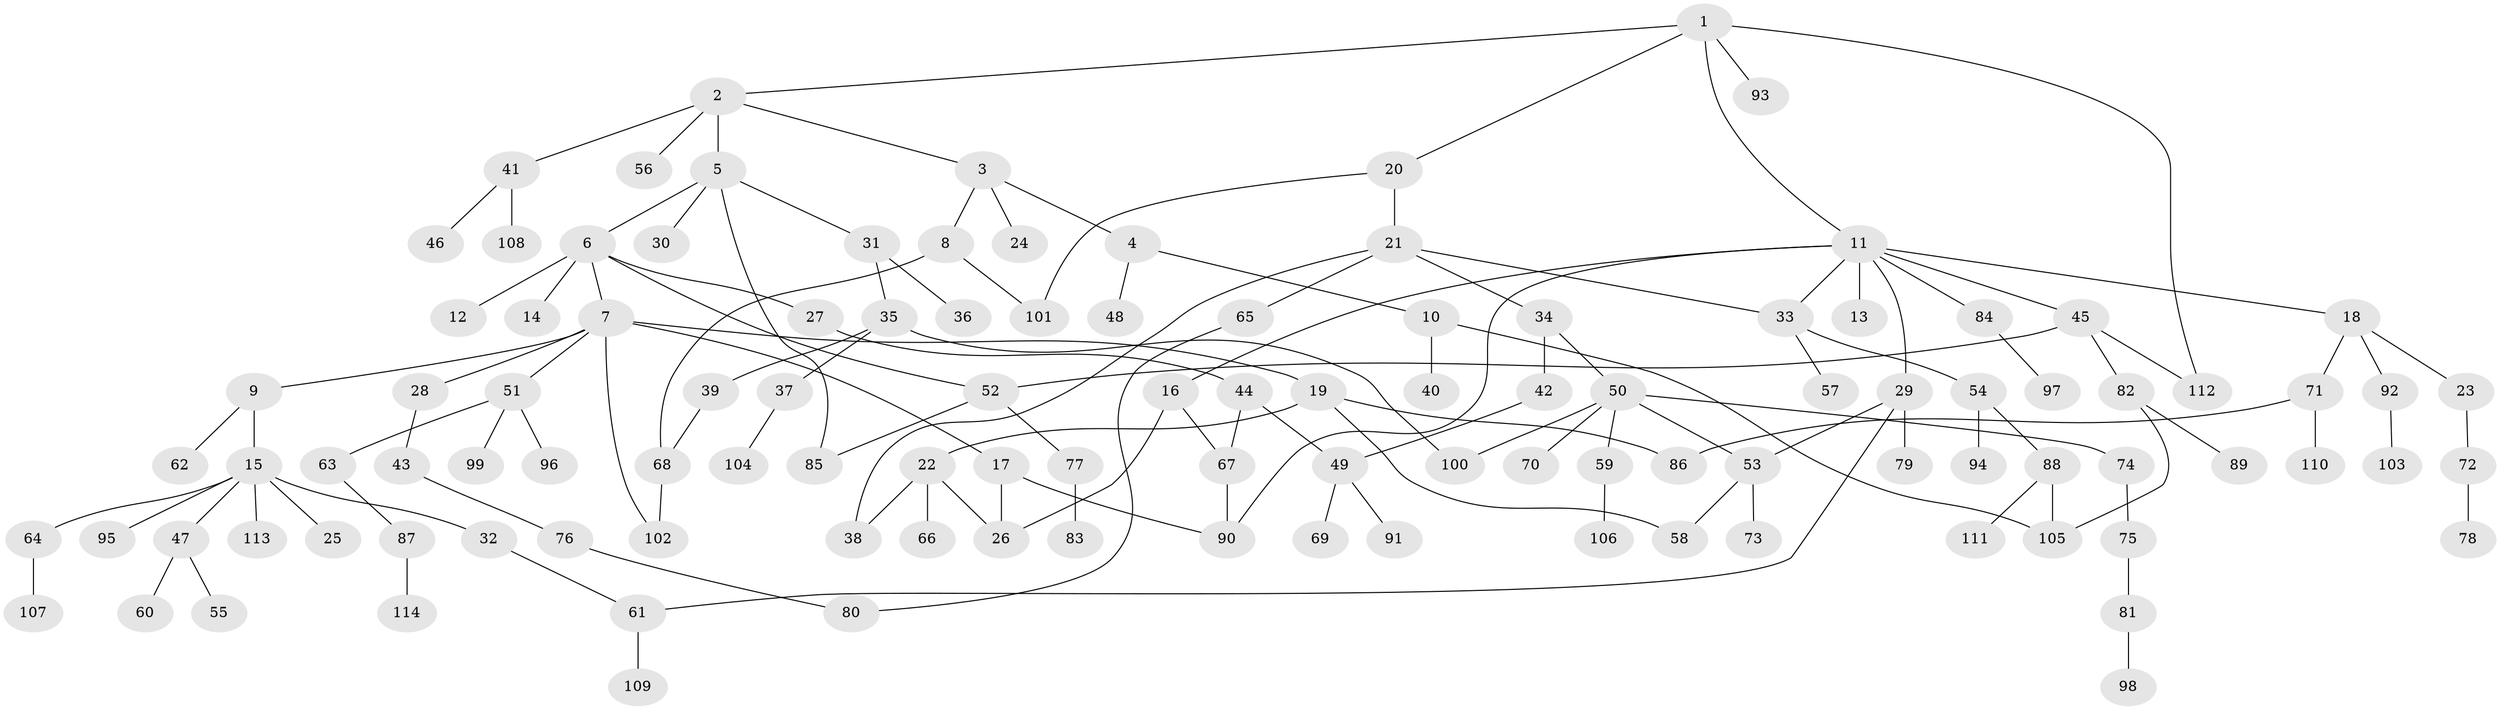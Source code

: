 // Generated by graph-tools (version 1.1) at 2025/34/03/09/25 02:34:04]
// undirected, 114 vertices, 135 edges
graph export_dot {
graph [start="1"]
  node [color=gray90,style=filled];
  1;
  2;
  3;
  4;
  5;
  6;
  7;
  8;
  9;
  10;
  11;
  12;
  13;
  14;
  15;
  16;
  17;
  18;
  19;
  20;
  21;
  22;
  23;
  24;
  25;
  26;
  27;
  28;
  29;
  30;
  31;
  32;
  33;
  34;
  35;
  36;
  37;
  38;
  39;
  40;
  41;
  42;
  43;
  44;
  45;
  46;
  47;
  48;
  49;
  50;
  51;
  52;
  53;
  54;
  55;
  56;
  57;
  58;
  59;
  60;
  61;
  62;
  63;
  64;
  65;
  66;
  67;
  68;
  69;
  70;
  71;
  72;
  73;
  74;
  75;
  76;
  77;
  78;
  79;
  80;
  81;
  82;
  83;
  84;
  85;
  86;
  87;
  88;
  89;
  90;
  91;
  92;
  93;
  94;
  95;
  96;
  97;
  98;
  99;
  100;
  101;
  102;
  103;
  104;
  105;
  106;
  107;
  108;
  109;
  110;
  111;
  112;
  113;
  114;
  1 -- 2;
  1 -- 11;
  1 -- 20;
  1 -- 93;
  1 -- 112;
  2 -- 3;
  2 -- 5;
  2 -- 41;
  2 -- 56;
  3 -- 4;
  3 -- 8;
  3 -- 24;
  4 -- 10;
  4 -- 48;
  5 -- 6;
  5 -- 30;
  5 -- 31;
  5 -- 85;
  6 -- 7;
  6 -- 12;
  6 -- 14;
  6 -- 27;
  6 -- 52;
  7 -- 9;
  7 -- 17;
  7 -- 19;
  7 -- 28;
  7 -- 51;
  7 -- 102;
  8 -- 68;
  8 -- 101;
  9 -- 15;
  9 -- 62;
  10 -- 40;
  10 -- 105;
  11 -- 13;
  11 -- 16;
  11 -- 18;
  11 -- 29;
  11 -- 33;
  11 -- 45;
  11 -- 84;
  11 -- 90;
  15 -- 25;
  15 -- 32;
  15 -- 47;
  15 -- 64;
  15 -- 95;
  15 -- 113;
  16 -- 26;
  16 -- 67;
  17 -- 90;
  17 -- 26;
  18 -- 23;
  18 -- 71;
  18 -- 92;
  19 -- 22;
  19 -- 86;
  19 -- 58;
  20 -- 21;
  20 -- 101;
  21 -- 34;
  21 -- 65;
  21 -- 38;
  21 -- 33;
  22 -- 38;
  22 -- 66;
  22 -- 26;
  23 -- 72;
  27 -- 44;
  28 -- 43;
  29 -- 53;
  29 -- 79;
  29 -- 61;
  31 -- 35;
  31 -- 36;
  32 -- 61;
  33 -- 54;
  33 -- 57;
  34 -- 42;
  34 -- 50;
  35 -- 37;
  35 -- 39;
  35 -- 100;
  37 -- 104;
  39 -- 68;
  41 -- 46;
  41 -- 108;
  42 -- 49;
  43 -- 76;
  44 -- 49;
  44 -- 67;
  45 -- 52;
  45 -- 82;
  45 -- 112;
  47 -- 55;
  47 -- 60;
  49 -- 69;
  49 -- 91;
  50 -- 59;
  50 -- 70;
  50 -- 74;
  50 -- 100;
  50 -- 53;
  51 -- 63;
  51 -- 96;
  51 -- 99;
  52 -- 77;
  52 -- 85;
  53 -- 58;
  53 -- 73;
  54 -- 88;
  54 -- 94;
  59 -- 106;
  61 -- 109;
  63 -- 87;
  64 -- 107;
  65 -- 80;
  67 -- 90;
  68 -- 102;
  71 -- 86;
  71 -- 110;
  72 -- 78;
  74 -- 75;
  75 -- 81;
  76 -- 80;
  77 -- 83;
  81 -- 98;
  82 -- 89;
  82 -- 105;
  84 -- 97;
  87 -- 114;
  88 -- 111;
  88 -- 105;
  92 -- 103;
}
